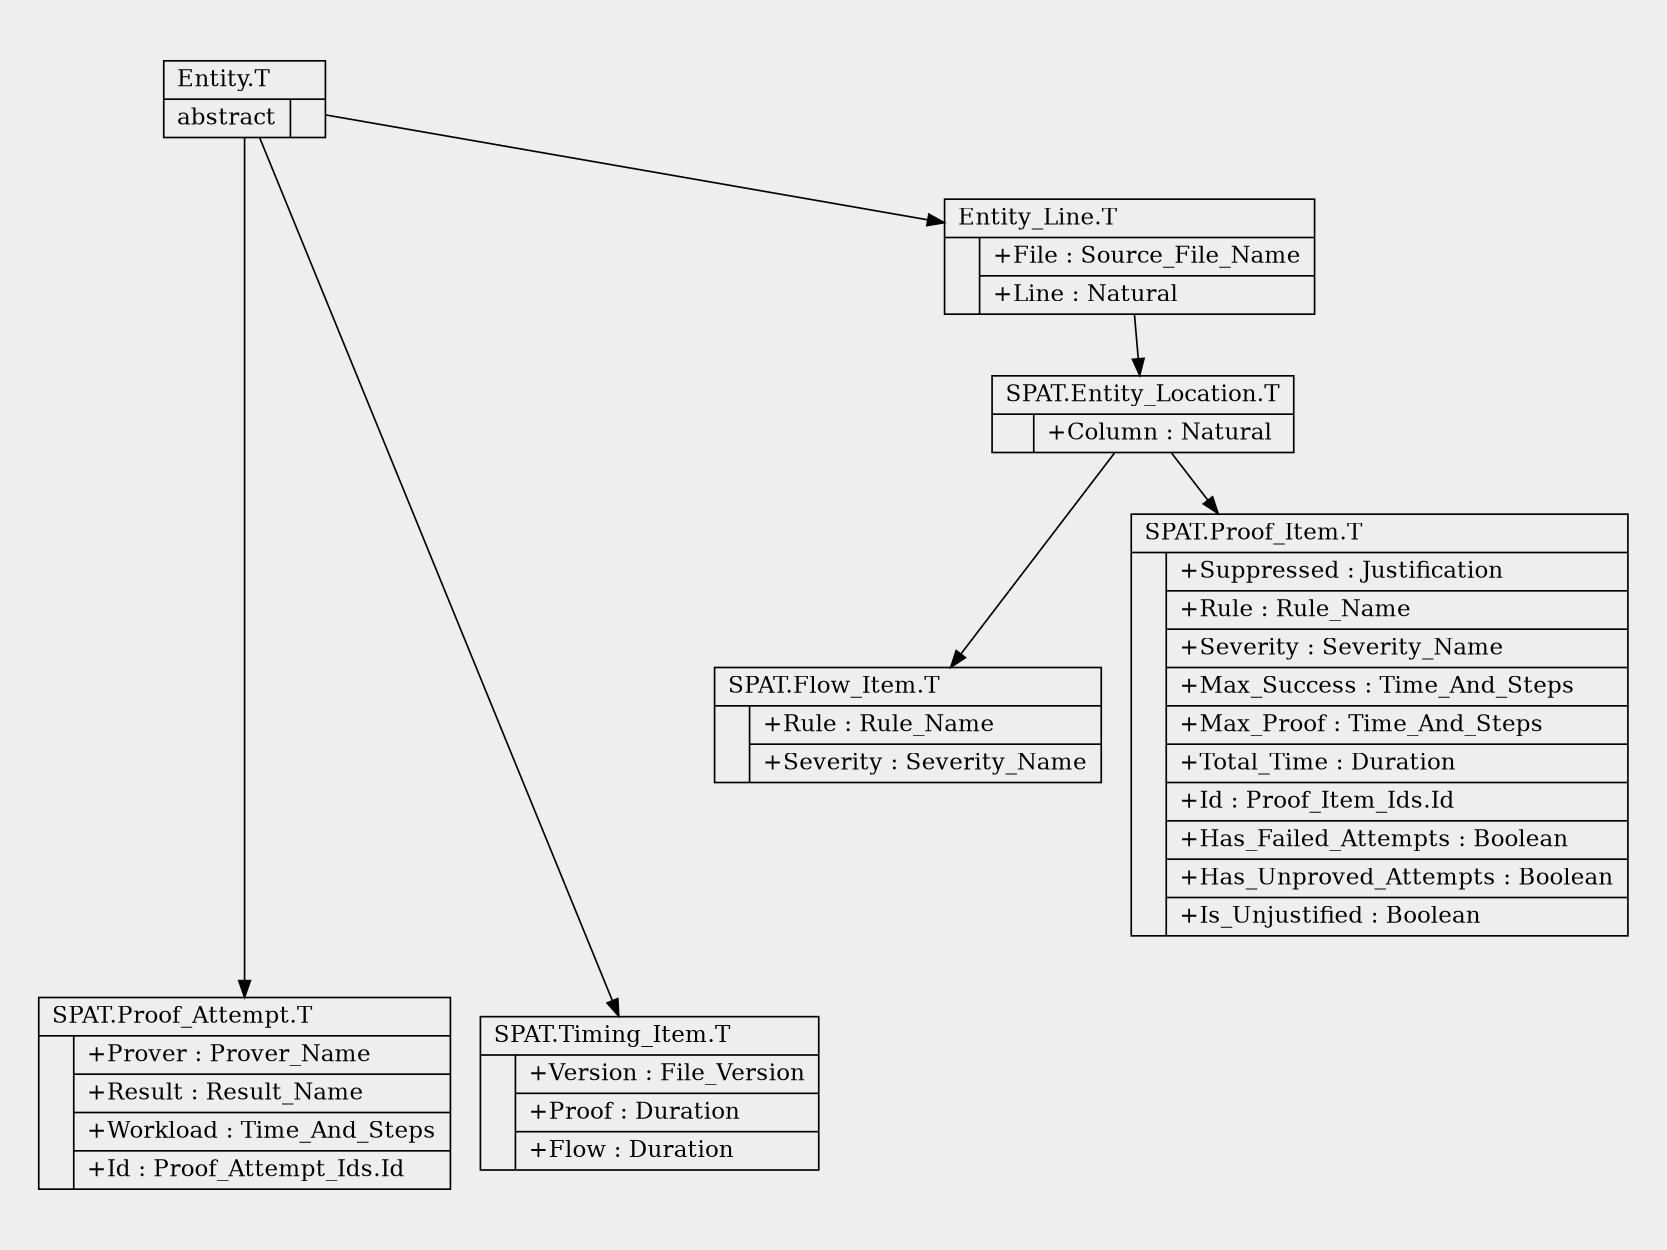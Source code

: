 digraph "Inheritance Tree"
{
  rankdir=TB;
  viewport="800,600,0.8";
  ordering="out";
  bgcolor="#EEEEEE";
  node [shape=record];

  "SPAT.Entity.T"          [label="{Entity.T\l|{abstract\l|}}"];
  "SPAT.Entity_Line.T"     [label="{Entity_Line.T\l|{|{+File : Source_File_Name\l|+Line : Natural\l}}}"];
  "SPAT.Entity_Location.T" [label="{SPAT.Entity_Location.T\l|{|{+Column : Natural\l}}}"];
  "SPAT.Flow_Item.T"       [label="{SPAT.Flow_Item.T\l|{|{+Rule : Rule_Name\l|+Severity : Severity_Name\l}}}"];
  "SPAT.Proof_Item.T"      [label="{SPAT.Proof_Item.T\l|{|{+Suppressed : Justification\l|+Rule : Rule_Name\l|+Severity : Severity_Name\l|+Max_Success : Time_And_Steps\l|+Max_Proof : Time_And_Steps\l|+Total_Time : Duration\l|+Id : Proof_Item_Ids.Id\l|+Has_Failed_Attempts : Boolean\l|+Has_Unproved_Attempts : Boolean\l|+Is_Unjustified : Boolean\l}}}"];
  "SPAT.Proof_Attempt.T"   [label="{SPAT.Proof_Attempt.T\l|{|{+Prover : Prover_Name\l|+Result : Result_Name\l|+Workload : Time_And_Steps\l|+Id : Proof_Attempt_Ids.Id\l}}}"];
  "SPAT.Timing_Item.T"     [label="{SPAT.Timing_Item.T\l|{|{+Version : File_Version\l|+Proof : Duration\l|+Flow : Duration\l}}}"];

  "dummy" [style="invis"];

  "SPAT.Entity.T" -> "SPAT.Proof_Attempt.T" [weight=4];
  "SPAT.Entity.T" -> "SPAT.Timing_Item.T";
  "SPAT.Entity.T" -> "SPAT.Entity_Line.T" [weight=0];
  "SPAT.Entity_Line.T" -> "SPAT.Entity_Location.T" [weight=0];
  "SPAT.Entity_Location.T" -> "SPAT.Flow_Item.T";
  "SPAT.Entity_Location.T" -> "SPAT.Proof_Item.T";
  "SPAT.Flow_Item.T" -> "dummy" [style="invis"];

  {rank=same "dummy", "SPAT.Proof_Attempt.T", "SPAT.Timing_Item.T"}
}
